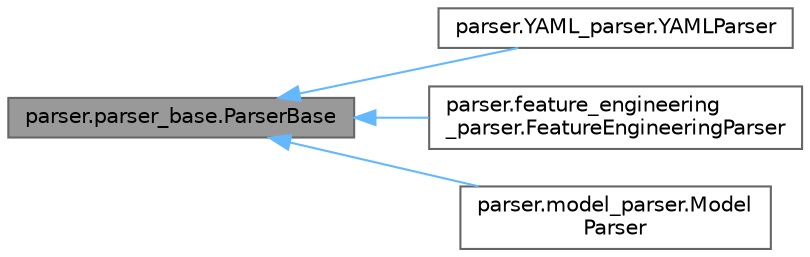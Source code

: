 digraph "parser.parser_base.ParserBase"
{
 // INTERACTIVE_SVG=YES
 // LATEX_PDF_SIZE
  bgcolor="transparent";
  edge [fontname=Helvetica,fontsize=10,labelfontname=Helvetica,labelfontsize=10];
  node [fontname=Helvetica,fontsize=10,shape=box,height=0.2,width=0.4];
  rankdir="LR";
  Node1 [label="parser.parser_base.ParserBase",height=0.2,width=0.4,color="gray40", fillcolor="grey60", style="filled", fontcolor="black",tooltip=" "];
  Node1 -> Node2 [dir="back",color="steelblue1",style="solid"];
  Node2 [label="parser.YAML_parser.YAMLParser",height=0.2,width=0.4,color="gray40", fillcolor="white", style="filled",URL="$classparser_1_1_y_a_m_l__parser_1_1_y_a_m_l_parser.html",tooltip=" "];
  Node1 -> Node3 [dir="back",color="steelblue1",style="solid"];
  Node3 [label="parser.feature_engineering\l_parser.FeatureEngineeringParser",height=0.2,width=0.4,color="gray40", fillcolor="white", style="filled",URL="$classparser_1_1feature__engineering__parser_1_1_feature_engineering_parser.html",tooltip=" "];
  Node1 -> Node4 [dir="back",color="steelblue1",style="solid"];
  Node4 [label="parser.model_parser.Model\lParser",height=0.2,width=0.4,color="gray40", fillcolor="white", style="filled",URL="$classparser_1_1model__parser_1_1_model_parser.html",tooltip=" "];
}
